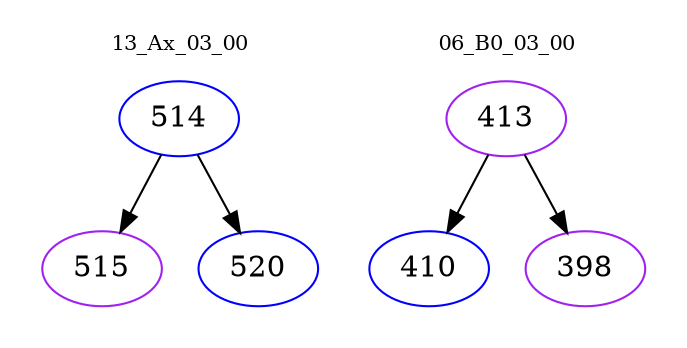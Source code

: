 digraph{
subgraph cluster_0 {
color = white
label = "13_Ax_03_00";
fontsize=10;
T0_514 [label="514", color="blue"]
T0_514 -> T0_515 [color="black"]
T0_515 [label="515", color="purple"]
T0_514 -> T0_520 [color="black"]
T0_520 [label="520", color="blue"]
}
subgraph cluster_1 {
color = white
label = "06_B0_03_00";
fontsize=10;
T1_413 [label="413", color="purple"]
T1_413 -> T1_410 [color="black"]
T1_410 [label="410", color="blue"]
T1_413 -> T1_398 [color="black"]
T1_398 [label="398", color="purple"]
}
}

